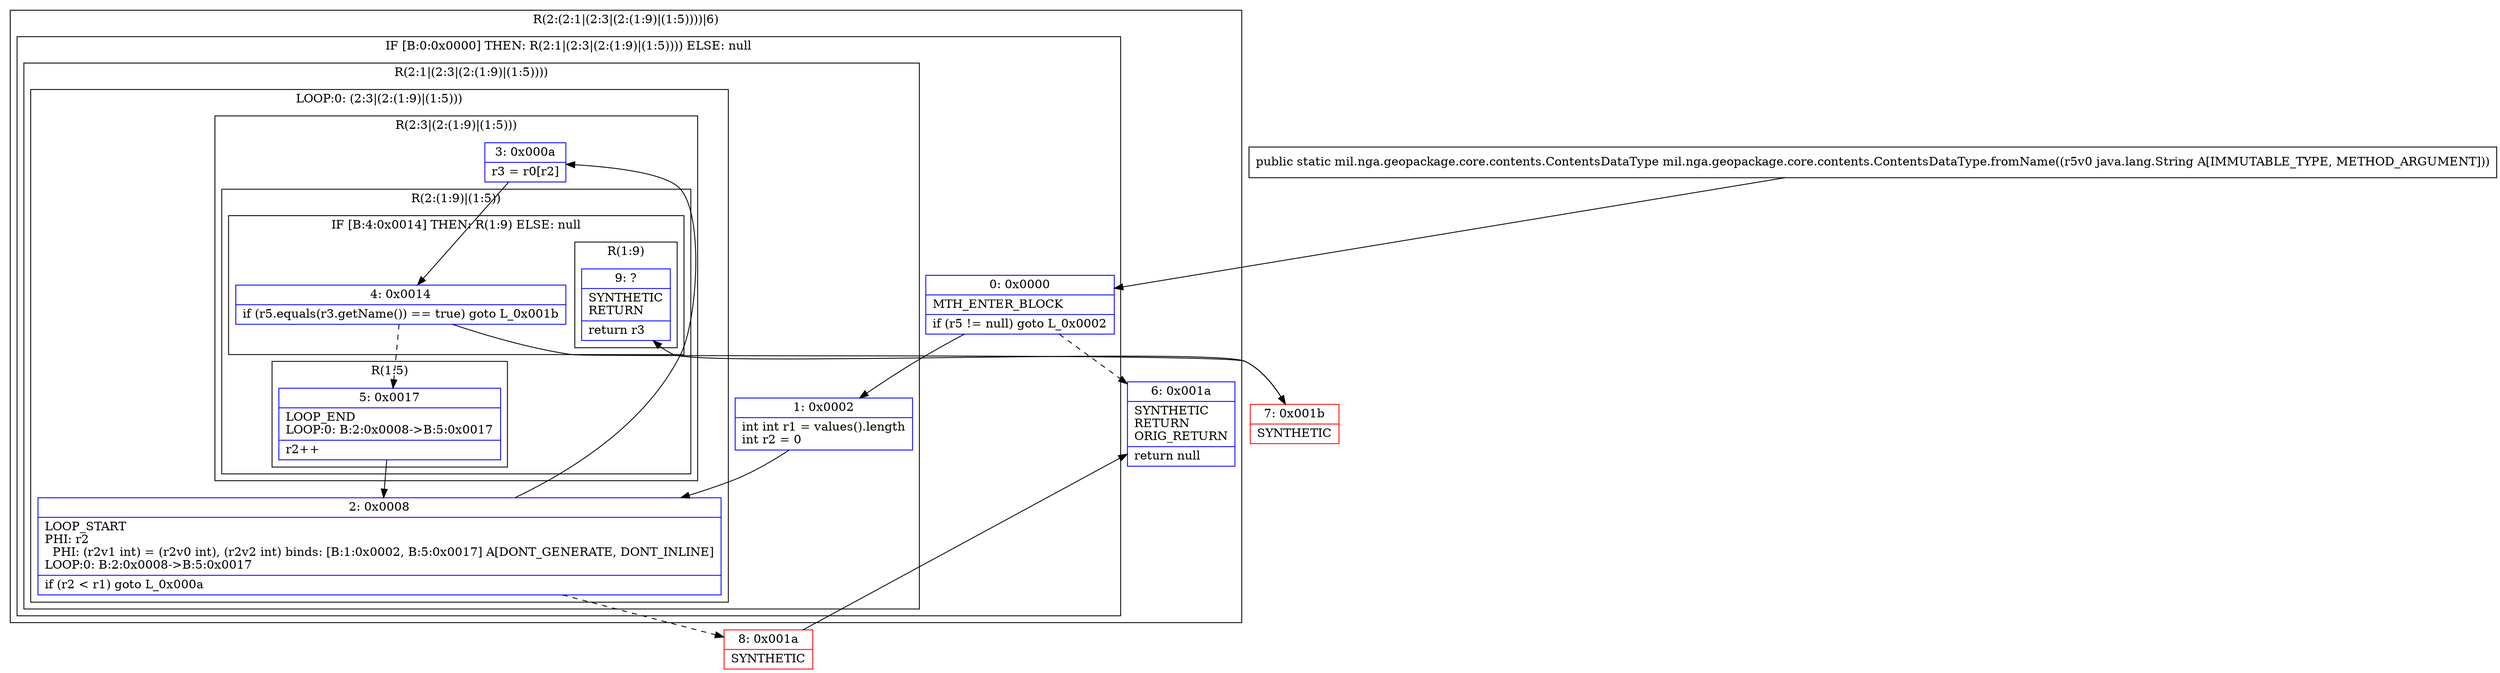 digraph "CFG formil.nga.geopackage.core.contents.ContentsDataType.fromName(Ljava\/lang\/String;)Lmil\/nga\/geopackage\/core\/contents\/ContentsDataType;" {
subgraph cluster_Region_1409706503 {
label = "R(2:(2:1|(2:3|(2:(1:9)|(1:5))))|6)";
node [shape=record,color=blue];
subgraph cluster_IfRegion_1353376779 {
label = "IF [B:0:0x0000] THEN: R(2:1|(2:3|(2:(1:9)|(1:5)))) ELSE: null";
node [shape=record,color=blue];
Node_0 [shape=record,label="{0\:\ 0x0000|MTH_ENTER_BLOCK\l|if (r5 != null) goto L_0x0002\l}"];
subgraph cluster_Region_1568890583 {
label = "R(2:1|(2:3|(2:(1:9)|(1:5))))";
node [shape=record,color=blue];
Node_1 [shape=record,label="{1\:\ 0x0002|int int r1 = values().length\lint r2 = 0\l}"];
subgraph cluster_LoopRegion_118747844 {
label = "LOOP:0: (2:3|(2:(1:9)|(1:5)))";
node [shape=record,color=blue];
Node_2 [shape=record,label="{2\:\ 0x0008|LOOP_START\lPHI: r2 \l  PHI: (r2v1 int) = (r2v0 int), (r2v2 int) binds: [B:1:0x0002, B:5:0x0017] A[DONT_GENERATE, DONT_INLINE]\lLOOP:0: B:2:0x0008\-\>B:5:0x0017\l|if (r2 \< r1) goto L_0x000a\l}"];
subgraph cluster_Region_394447372 {
label = "R(2:3|(2:(1:9)|(1:5)))";
node [shape=record,color=blue];
Node_3 [shape=record,label="{3\:\ 0x000a|r3 = r0[r2]\l}"];
subgraph cluster_Region_1250752304 {
label = "R(2:(1:9)|(1:5))";
node [shape=record,color=blue];
subgraph cluster_IfRegion_767425076 {
label = "IF [B:4:0x0014] THEN: R(1:9) ELSE: null";
node [shape=record,color=blue];
Node_4 [shape=record,label="{4\:\ 0x0014|if (r5.equals(r3.getName()) == true) goto L_0x001b\l}"];
subgraph cluster_Region_707840308 {
label = "R(1:9)";
node [shape=record,color=blue];
Node_9 [shape=record,label="{9\:\ ?|SYNTHETIC\lRETURN\l|return r3\l}"];
}
}
subgraph cluster_Region_33543494 {
label = "R(1:5)";
node [shape=record,color=blue];
Node_5 [shape=record,label="{5\:\ 0x0017|LOOP_END\lLOOP:0: B:2:0x0008\-\>B:5:0x0017\l|r2++\l}"];
}
}
}
}
}
}
Node_6 [shape=record,label="{6\:\ 0x001a|SYNTHETIC\lRETURN\lORIG_RETURN\l|return null\l}"];
}
Node_7 [shape=record,color=red,label="{7\:\ 0x001b|SYNTHETIC\l}"];
Node_8 [shape=record,color=red,label="{8\:\ 0x001a|SYNTHETIC\l}"];
MethodNode[shape=record,label="{public static mil.nga.geopackage.core.contents.ContentsDataType mil.nga.geopackage.core.contents.ContentsDataType.fromName((r5v0 java.lang.String A[IMMUTABLE_TYPE, METHOD_ARGUMENT])) }"];
MethodNode -> Node_0;
Node_0 -> Node_1;
Node_0 -> Node_6[style=dashed];
Node_1 -> Node_2;
Node_2 -> Node_3;
Node_2 -> Node_8[style=dashed];
Node_3 -> Node_4;
Node_4 -> Node_5[style=dashed];
Node_4 -> Node_7;
Node_5 -> Node_2;
Node_7 -> Node_9;
Node_8 -> Node_6;
}

